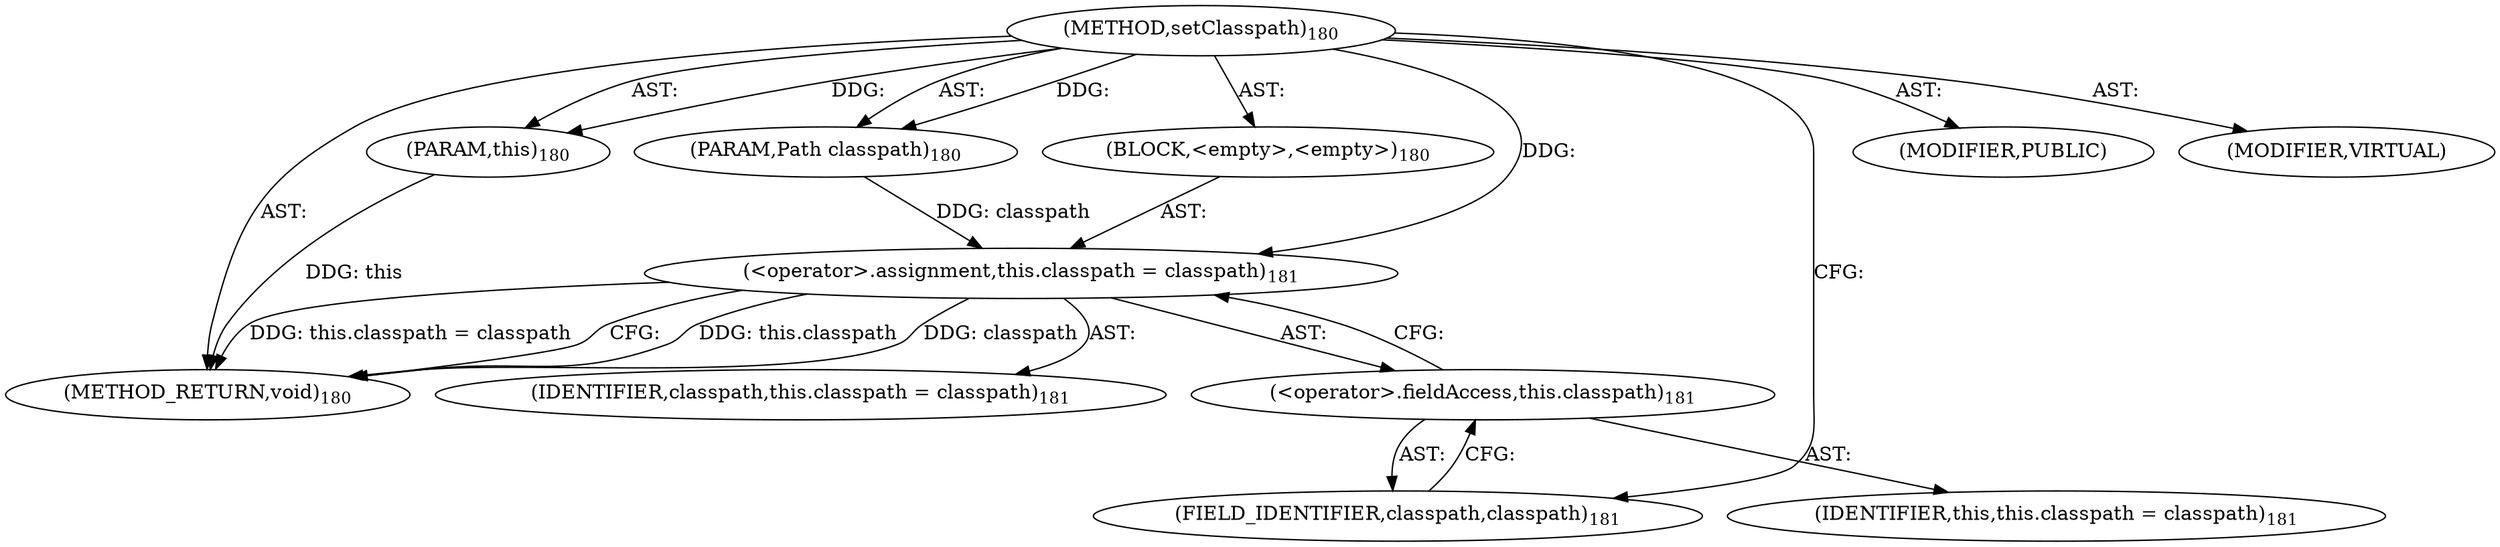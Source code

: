 digraph "setClasspath" {  
"111669149703" [label = <(METHOD,setClasspath)<SUB>180</SUB>> ]
"115964116994" [label = <(PARAM,this)<SUB>180</SUB>> ]
"115964117004" [label = <(PARAM,Path classpath)<SUB>180</SUB>> ]
"25769803790" [label = <(BLOCK,&lt;empty&gt;,&lt;empty&gt;)<SUB>180</SUB>> ]
"30064771110" [label = <(&lt;operator&gt;.assignment,this.classpath = classpath)<SUB>181</SUB>> ]
"30064771111" [label = <(&lt;operator&gt;.fieldAccess,this.classpath)<SUB>181</SUB>> ]
"68719476738" [label = <(IDENTIFIER,this,this.classpath = classpath)<SUB>181</SUB>> ]
"55834574859" [label = <(FIELD_IDENTIFIER,classpath,classpath)<SUB>181</SUB>> ]
"68719476762" [label = <(IDENTIFIER,classpath,this.classpath = classpath)<SUB>181</SUB>> ]
"133143986197" [label = <(MODIFIER,PUBLIC)> ]
"133143986198" [label = <(MODIFIER,VIRTUAL)> ]
"128849018887" [label = <(METHOD_RETURN,void)<SUB>180</SUB>> ]
  "111669149703" -> "115964116994"  [ label = "AST: "] 
  "111669149703" -> "115964117004"  [ label = "AST: "] 
  "111669149703" -> "25769803790"  [ label = "AST: "] 
  "111669149703" -> "133143986197"  [ label = "AST: "] 
  "111669149703" -> "133143986198"  [ label = "AST: "] 
  "111669149703" -> "128849018887"  [ label = "AST: "] 
  "25769803790" -> "30064771110"  [ label = "AST: "] 
  "30064771110" -> "30064771111"  [ label = "AST: "] 
  "30064771110" -> "68719476762"  [ label = "AST: "] 
  "30064771111" -> "68719476738"  [ label = "AST: "] 
  "30064771111" -> "55834574859"  [ label = "AST: "] 
  "30064771110" -> "128849018887"  [ label = "CFG: "] 
  "30064771111" -> "30064771110"  [ label = "CFG: "] 
  "55834574859" -> "30064771111"  [ label = "CFG: "] 
  "111669149703" -> "55834574859"  [ label = "CFG: "] 
  "115964116994" -> "128849018887"  [ label = "DDG: this"] 
  "30064771110" -> "128849018887"  [ label = "DDG: this.classpath"] 
  "30064771110" -> "128849018887"  [ label = "DDG: classpath"] 
  "30064771110" -> "128849018887"  [ label = "DDG: this.classpath = classpath"] 
  "111669149703" -> "115964116994"  [ label = "DDG: "] 
  "111669149703" -> "115964117004"  [ label = "DDG: "] 
  "115964117004" -> "30064771110"  [ label = "DDG: classpath"] 
  "111669149703" -> "30064771110"  [ label = "DDG: "] 
}

